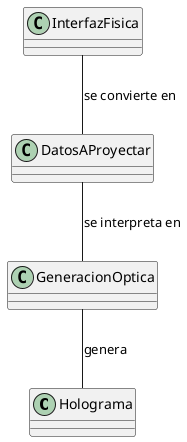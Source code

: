 @startuml

class Holograma
class GeneracionOptica
class InterfazFisica
class DatosAProyectar

InterfazFisica -- DatosAProyectar : se convierte en
DatosAProyectar -- GeneracionOptica : se interpreta en
GeneracionOptica -- Holograma : genera

@enduml